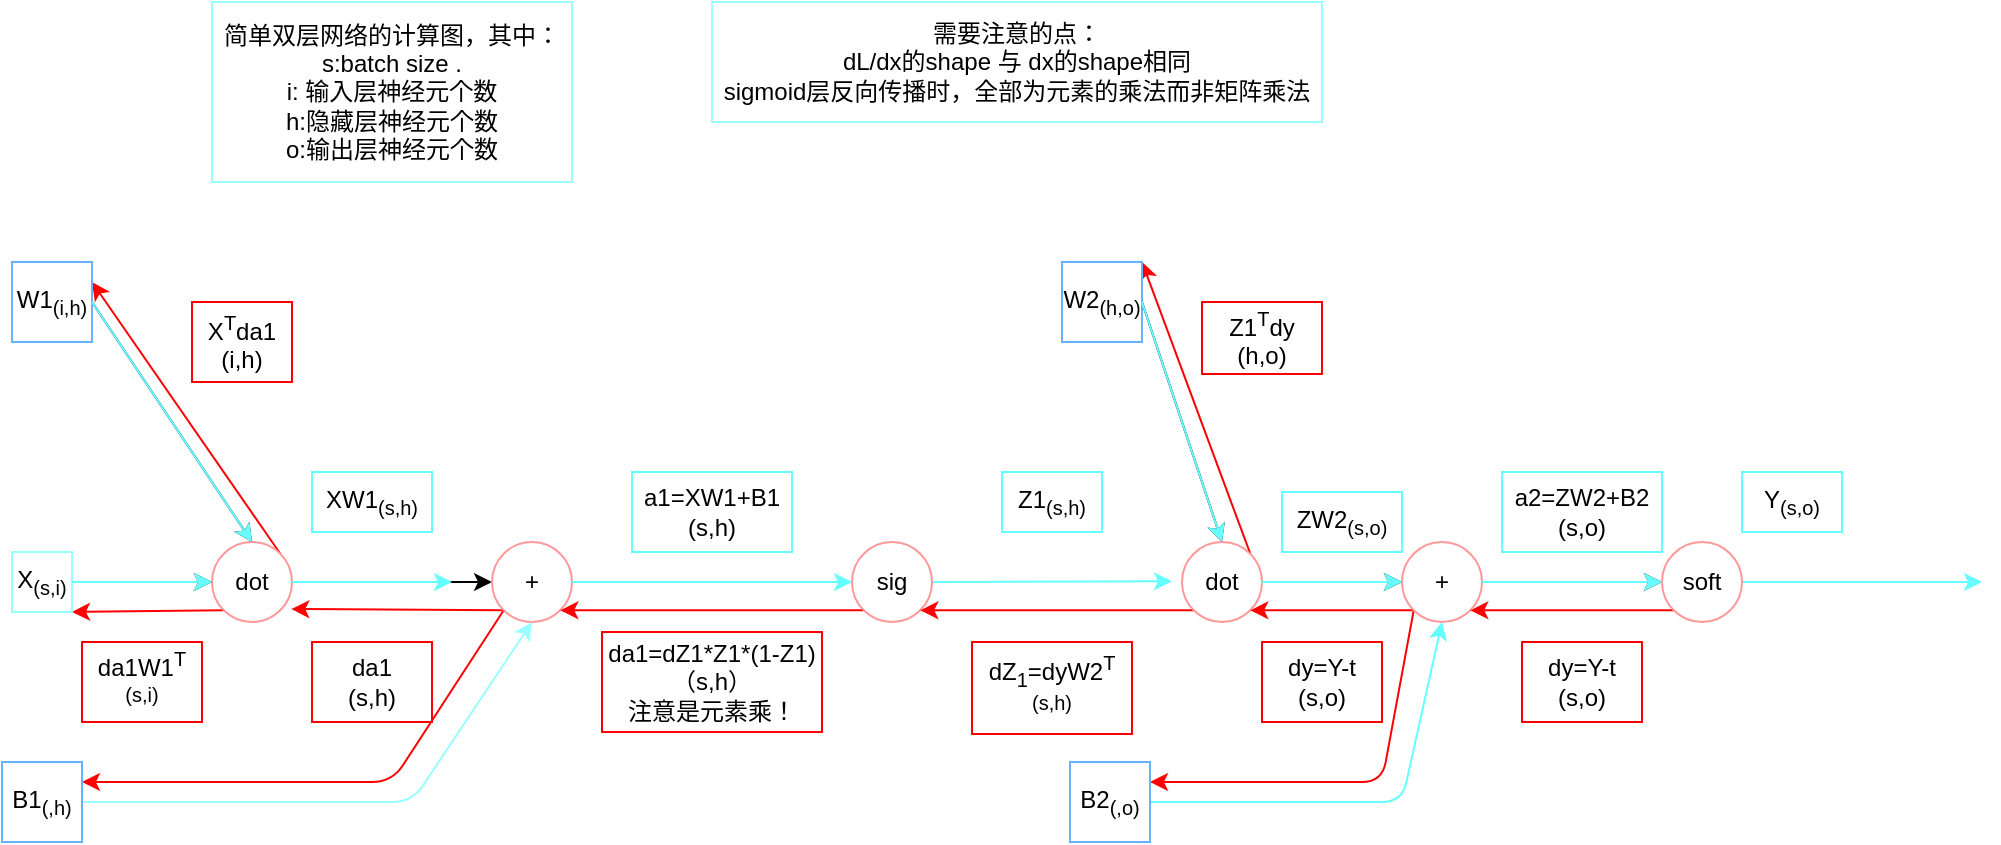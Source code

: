 <mxfile>
    <diagram id="HLEe1l2swjp_es9oc19s" name="第 1 页">
        <mxGraphModel dx="932" dy="667" grid="1" gridSize="10" guides="1" tooltips="1" connect="1" arrows="1" fold="1" page="1" pageScale="1" pageWidth="1169" pageHeight="827" math="0" shadow="0">
            <root>
                <mxCell id="0"/>
                <mxCell id="1" parent="0"/>
                <mxCell id="14" style="edgeStyle=none;html=1;exitX=1;exitY=0.5;exitDx=0;exitDy=0;entryX=0;entryY=0.5;entryDx=0;entryDy=0;" edge="1" parent="1" source="2" target="9">
                    <mxGeometry relative="1" as="geometry"/>
                </mxCell>
                <mxCell id="68" style="edgeStyle=none;html=1;exitX=0;exitY=1;exitDx=0;exitDy=0;entryX=1;entryY=1;entryDx=0;entryDy=0;strokeColor=#FF0000;" edge="1" parent="1" source="2" target="24">
                    <mxGeometry relative="1" as="geometry"/>
                </mxCell>
                <mxCell id="69" style="edgeStyle=none;html=1;exitX=1;exitY=0;exitDx=0;exitDy=0;entryX=1;entryY=0.25;entryDx=0;entryDy=0;strokeColor=#FF0000;" edge="1" parent="1" source="2" target="25">
                    <mxGeometry relative="1" as="geometry"/>
                </mxCell>
                <mxCell id="2" value="dot" style="ellipse;whiteSpace=wrap;html=1;aspect=fixed;strokeColor=#FF9999;" vertex="1" parent="1">
                    <mxGeometry x="110" y="280" width="40" height="40" as="geometry"/>
                </mxCell>
                <mxCell id="23" style="edgeStyle=none;html=1;exitX=0;exitY=1;exitDx=0;exitDy=0;entryX=0.992;entryY=0.838;entryDx=0;entryDy=0;entryPerimeter=0;strokeColor=#FF0000;" edge="1" parent="1" source="9" target="2">
                    <mxGeometry relative="1" as="geometry"/>
                </mxCell>
                <mxCell id="65" style="edgeStyle=none;html=1;exitX=0;exitY=1;exitDx=0;exitDy=0;entryX=1;entryY=0.25;entryDx=0;entryDy=0;strokeColor=#FF0000;" edge="1" parent="1" source="9" target="26">
                    <mxGeometry relative="1" as="geometry">
                        <Array as="points">
                            <mxPoint x="200" y="400"/>
                        </Array>
                    </mxGeometry>
                </mxCell>
                <mxCell id="9" value="+" style="ellipse;whiteSpace=wrap;html=1;aspect=fixed;strokeColor=#FF9999;" vertex="1" parent="1">
                    <mxGeometry x="250" y="280" width="40" height="40" as="geometry"/>
                </mxCell>
                <mxCell id="22" style="edgeStyle=none;html=1;exitX=0;exitY=1;exitDx=0;exitDy=0;entryX=1;entryY=1;entryDx=0;entryDy=0;strokeColor=#FF0000;" edge="1" parent="1" source="10" target="9">
                    <mxGeometry relative="1" as="geometry"/>
                </mxCell>
                <mxCell id="72" style="edgeStyle=none;html=1;exitX=1;exitY=0.5;exitDx=0;exitDy=0;strokeColor=#66FFFF;" edge="1" parent="1" source="10">
                    <mxGeometry relative="1" as="geometry">
                        <mxPoint x="590" y="299.667" as="targetPoint"/>
                    </mxGeometry>
                </mxCell>
                <mxCell id="10" value="sig" style="ellipse;whiteSpace=wrap;html=1;aspect=fixed;strokeColor=#FF9999;" vertex="1" parent="1">
                    <mxGeometry x="430" y="280" width="40" height="40" as="geometry"/>
                </mxCell>
                <mxCell id="17" style="edgeStyle=none;html=1;exitX=1;exitY=0.5;exitDx=0;exitDy=0;entryX=0;entryY=0.5;entryDx=0;entryDy=0;" edge="1" parent="1" source="11" target="12">
                    <mxGeometry relative="1" as="geometry"/>
                </mxCell>
                <mxCell id="21" style="edgeStyle=none;html=1;exitX=0;exitY=1;exitDx=0;exitDy=0;entryX=1;entryY=1;entryDx=0;entryDy=0;strokeColor=#FF0000;" edge="1" parent="1" source="11" target="10">
                    <mxGeometry relative="1" as="geometry"/>
                </mxCell>
                <mxCell id="67" style="edgeStyle=none;html=1;exitX=1;exitY=0;exitDx=0;exitDy=0;entryX=1;entryY=0;entryDx=0;entryDy=0;strokeColor=#FF0000;" edge="1" parent="1" source="11" target="34">
                    <mxGeometry relative="1" as="geometry"/>
                </mxCell>
                <mxCell id="11" value="dot" style="ellipse;whiteSpace=wrap;html=1;aspect=fixed;strokeColor=#FF9999;" vertex="1" parent="1">
                    <mxGeometry x="595" y="280" width="40" height="40" as="geometry"/>
                </mxCell>
                <mxCell id="18" style="edgeStyle=none;html=1;exitX=1;exitY=0.5;exitDx=0;exitDy=0;entryX=0;entryY=0.5;entryDx=0;entryDy=0;" edge="1" parent="1" source="12" target="13">
                    <mxGeometry relative="1" as="geometry"/>
                </mxCell>
                <mxCell id="20" style="edgeStyle=none;html=1;exitX=0;exitY=1;exitDx=0;exitDy=0;entryX=1;entryY=1;entryDx=0;entryDy=0;strokeColor=#FF0000;" edge="1" parent="1" source="12" target="11">
                    <mxGeometry relative="1" as="geometry"/>
                </mxCell>
                <mxCell id="66" style="edgeStyle=none;html=1;exitX=0;exitY=1;exitDx=0;exitDy=0;entryX=1;entryY=0.25;entryDx=0;entryDy=0;strokeColor=#FF0000;" edge="1" parent="1" source="12" target="36">
                    <mxGeometry relative="1" as="geometry">
                        <Array as="points">
                            <mxPoint x="695" y="400"/>
                        </Array>
                    </mxGeometry>
                </mxCell>
                <mxCell id="12" value="+" style="ellipse;whiteSpace=wrap;html=1;aspect=fixed;strokeColor=#FF9999;" vertex="1" parent="1">
                    <mxGeometry x="705" y="280" width="40" height="40" as="geometry"/>
                </mxCell>
                <mxCell id="19" style="edgeStyle=none;html=1;exitX=0;exitY=1;exitDx=0;exitDy=0;entryX=1;entryY=1;entryDx=0;entryDy=0;strokeColor=#FF0000;" edge="1" parent="1" source="13" target="12">
                    <mxGeometry relative="1" as="geometry"/>
                </mxCell>
                <mxCell id="40" style="edgeStyle=none;html=1;exitX=1;exitY=0.5;exitDx=0;exitDy=0;" edge="1" parent="1" source="13">
                    <mxGeometry relative="1" as="geometry">
                        <mxPoint x="875" y="299.724" as="targetPoint"/>
                    </mxGeometry>
                </mxCell>
                <mxCell id="71" style="edgeStyle=none;html=1;exitX=1;exitY=0.5;exitDx=0;exitDy=0;strokeColor=#66FFFF;" edge="1" parent="1" source="13">
                    <mxGeometry relative="1" as="geometry">
                        <mxPoint x="995" y="300" as="targetPoint"/>
                    </mxGeometry>
                </mxCell>
                <mxCell id="13" value="soft" style="ellipse;whiteSpace=wrap;html=1;aspect=fixed;strokeColor=#FF9999;" vertex="1" parent="1">
                    <mxGeometry x="835" y="280" width="40" height="40" as="geometry"/>
                </mxCell>
                <mxCell id="28" style="edgeStyle=none;html=1;exitX=1;exitY=0.5;exitDx=0;exitDy=0;entryX=0;entryY=0.5;entryDx=0;entryDy=0;" edge="1" parent="1" source="24" target="2">
                    <mxGeometry relative="1" as="geometry"/>
                </mxCell>
                <mxCell id="24" value="X&lt;sub&gt;(s,i)&lt;/sub&gt;" style="whiteSpace=wrap;html=1;aspect=fixed;strokeColor=#99FFFF;" vertex="1" parent="1">
                    <mxGeometry x="10" y="285" width="30" height="30" as="geometry"/>
                </mxCell>
                <mxCell id="29" style="edgeStyle=none;html=1;exitX=1;exitY=0.5;exitDx=0;exitDy=0;entryX=0.5;entryY=0;entryDx=0;entryDy=0;" edge="1" parent="1" source="25" target="2">
                    <mxGeometry relative="1" as="geometry"/>
                </mxCell>
                <mxCell id="25" value="W1&lt;sub&gt;(i,h)&lt;/sub&gt;" style="whiteSpace=wrap;html=1;aspect=fixed;strokeColor=#66B2FF;" vertex="1" parent="1">
                    <mxGeometry x="10" y="140" width="40" height="40" as="geometry"/>
                </mxCell>
                <mxCell id="30" style="edgeStyle=none;html=1;exitX=1;exitY=0.5;exitDx=0;exitDy=0;entryX=0.5;entryY=1;entryDx=0;entryDy=0;strokeColor=#99FFFF;" edge="1" parent="1" source="26" target="9">
                    <mxGeometry relative="1" as="geometry">
                        <Array as="points">
                            <mxPoint x="210" y="410"/>
                        </Array>
                    </mxGeometry>
                </mxCell>
                <mxCell id="26" value="B1&lt;sub&gt;(,h)&lt;/sub&gt;" style="whiteSpace=wrap;html=1;aspect=fixed;strokeColor=#66B2FF;" vertex="1" parent="1">
                    <mxGeometry x="5" y="390" width="40" height="40" as="geometry"/>
                </mxCell>
                <mxCell id="31" value="XW1&lt;sub&gt;(s,h)&lt;/sub&gt;" style="rounded=0;whiteSpace=wrap;html=1;strokeColor=#66FFFF;" vertex="1" parent="1">
                    <mxGeometry x="160" y="245" width="60" height="30" as="geometry"/>
                </mxCell>
                <mxCell id="32" value="a1=XW1+B1&lt;br&gt;(s,h)" style="rounded=0;whiteSpace=wrap;html=1;strokeColor=#66FFFF;" vertex="1" parent="1">
                    <mxGeometry x="320" y="245" width="80" height="40" as="geometry"/>
                </mxCell>
                <mxCell id="33" value="Z1&lt;sub&gt;(s,h)&lt;/sub&gt;" style="rounded=0;whiteSpace=wrap;html=1;strokeColor=#66FFFF;" vertex="1" parent="1">
                    <mxGeometry x="505" y="245" width="50" height="30" as="geometry"/>
                </mxCell>
                <mxCell id="35" style="edgeStyle=none;html=1;exitX=1;exitY=0.5;exitDx=0;exitDy=0;entryX=0.5;entryY=0;entryDx=0;entryDy=0;" edge="1" parent="1" target="11">
                    <mxGeometry relative="1" as="geometry">
                        <mxPoint x="575" y="160.0" as="sourcePoint"/>
                    </mxGeometry>
                </mxCell>
                <mxCell id="34" value="W2&lt;sub&gt;(h,o)&lt;/sub&gt;" style="whiteSpace=wrap;html=1;aspect=fixed;strokeColor=#66B2FF;" vertex="1" parent="1">
                    <mxGeometry x="535" y="140" width="40" height="40" as="geometry"/>
                </mxCell>
                <mxCell id="45" style="edgeStyle=none;html=1;exitX=1;exitY=0.5;exitDx=0;exitDy=0;entryX=0.5;entryY=1;entryDx=0;entryDy=0;strokeColor=#66FFFF;" edge="1" parent="1" target="12">
                    <mxGeometry relative="1" as="geometry">
                        <mxPoint x="579" y="410.0" as="sourcePoint"/>
                        <Array as="points">
                            <mxPoint x="705" y="410"/>
                        </Array>
                    </mxGeometry>
                </mxCell>
                <mxCell id="36" value="B2&lt;sub&gt;(,o)&lt;/sub&gt;" style="whiteSpace=wrap;html=1;aspect=fixed;strokeColor=#66B2FF;" vertex="1" parent="1">
                    <mxGeometry x="539" y="390" width="40" height="40" as="geometry"/>
                </mxCell>
                <mxCell id="38" value="ZW2&lt;sub&gt;(s,o)&lt;/sub&gt;" style="rounded=0;whiteSpace=wrap;html=1;strokeColor=#66FFFF;" vertex="1" parent="1">
                    <mxGeometry x="645" y="255" width="60" height="30" as="geometry"/>
                </mxCell>
                <mxCell id="39" value="a2=ZW2+B2&lt;br&gt;(s,o)" style="rounded=0;whiteSpace=wrap;html=1;" vertex="1" parent="1">
                    <mxGeometry x="755" y="245" width="80" height="40" as="geometry"/>
                </mxCell>
                <mxCell id="41" value="Y&lt;sub&gt;(s,o)&lt;/sub&gt;" style="rounded=0;whiteSpace=wrap;html=1;strokeColor=#66FFFF;" vertex="1" parent="1">
                    <mxGeometry x="875" y="245" width="50" height="30" as="geometry"/>
                </mxCell>
                <mxCell id="43" value="dy=Y-t&lt;br&gt;(s,o)" style="rounded=0;whiteSpace=wrap;html=1;strokeColor=#FF0000;" vertex="1" parent="1">
                    <mxGeometry x="635" y="330" width="60" height="40" as="geometry"/>
                </mxCell>
                <mxCell id="44" value="dy=Y-t&lt;br&gt;(s,o)" style="rounded=0;whiteSpace=wrap;html=1;strokeColor=#FF0000;" vertex="1" parent="1">
                    <mxGeometry x="765" y="330" width="60" height="40" as="geometry"/>
                </mxCell>
                <mxCell id="46" value="dZ&lt;sub&gt;1&lt;/sub&gt;=dyW2&lt;sup&gt;T&lt;br&gt;(s,h)&lt;br&gt;&lt;/sup&gt;" style="rounded=0;whiteSpace=wrap;html=1;strokeColor=#FF0000;" vertex="1" parent="1">
                    <mxGeometry x="490" y="330" width="80" height="46" as="geometry"/>
                </mxCell>
                <mxCell id="48" value="Z1&lt;sup&gt;T&lt;/sup&gt;dy&lt;br&gt;(h,o)" style="rounded=0;whiteSpace=wrap;html=1;strokeColor=#FF0000;" vertex="1" parent="1">
                    <mxGeometry x="605" y="160" width="60" height="36" as="geometry"/>
                </mxCell>
                <mxCell id="49" value="da1=dZ1*Z1*(1-Z1)&lt;br&gt;（s,h）&lt;br&gt;注意是元素乘！" style="rounded=0;whiteSpace=wrap;html=1;strokeColor=#FF0000;" vertex="1" parent="1">
                    <mxGeometry x="305" y="325" width="110" height="50" as="geometry"/>
                </mxCell>
                <mxCell id="50" value="da1&lt;br&gt;(s,h)" style="rounded=0;whiteSpace=wrap;html=1;strokeColor=#FF0000;" vertex="1" parent="1">
                    <mxGeometry x="160" y="330" width="60" height="40" as="geometry"/>
                </mxCell>
                <mxCell id="51" value="X&lt;sup&gt;T&lt;/sup&gt;da1&lt;br&gt;(i,h)" style="rounded=0;whiteSpace=wrap;html=1;strokeColor=#FF0000;" vertex="1" parent="1">
                    <mxGeometry x="100" y="160" width="50" height="40" as="geometry"/>
                </mxCell>
                <mxCell id="52" value="da1W1&lt;sup&gt;T&lt;br&gt;(s,i)&lt;br&gt;&lt;/sup&gt;" style="rounded=0;whiteSpace=wrap;html=1;strokeColor=#FF0000;" vertex="1" parent="1">
                    <mxGeometry x="45" y="330" width="60" height="40" as="geometry"/>
                </mxCell>
                <mxCell id="53" value="简单双层网络的计算图，其中：&lt;br&gt;s:batch size . &lt;br&gt;i: 输入层神经元个数&lt;br&gt;h:隐藏层神经元个数&lt;br&gt;o:输出层神经元个数" style="rounded=0;whiteSpace=wrap;html=1;strokeColor=#99FFFF;" vertex="1" parent="1">
                    <mxGeometry x="110" y="10" width="180" height="90" as="geometry"/>
                </mxCell>
                <mxCell id="54" value="需要注意的点：&lt;br&gt;dL/dx的shape 与 dx的shape相同&lt;br&gt;sigmoid层反向传播时，全部为元素的乘法而非矩阵乘法" style="rounded=0;whiteSpace=wrap;html=1;strokeColor=#99FFFF;" vertex="1" parent="1">
                    <mxGeometry x="360" y="10" width="305" height="60" as="geometry"/>
                </mxCell>
                <mxCell id="55" style="edgeStyle=none;html=1;exitX=1;exitY=0.5;exitDx=0;exitDy=0;entryX=0;entryY=0.5;entryDx=0;entryDy=0;strokeColor=#66FFFF;" edge="1" parent="1">
                    <mxGeometry relative="1" as="geometry">
                        <mxPoint x="40" y="300.0" as="sourcePoint"/>
                        <mxPoint x="110.0" y="300.0" as="targetPoint"/>
                    </mxGeometry>
                </mxCell>
                <mxCell id="56" style="edgeStyle=none;html=1;exitX=1;exitY=0.5;exitDx=0;exitDy=0;entryX=0.5;entryY=0;entryDx=0;entryDy=0;strokeColor=#66FFFF;" edge="1" parent="1">
                    <mxGeometry relative="1" as="geometry">
                        <mxPoint x="50" y="160.0" as="sourcePoint"/>
                        <mxPoint x="130.0" y="280.0" as="targetPoint"/>
                    </mxGeometry>
                </mxCell>
                <mxCell id="58" style="edgeStyle=none;html=1;exitX=1;exitY=0.5;exitDx=0;exitDy=0;entryX=0;entryY=0.5;entryDx=0;entryDy=0;strokeColor=#66FFFF;" edge="1" parent="1">
                    <mxGeometry relative="1" as="geometry">
                        <mxPoint x="150.0" y="300.0" as="sourcePoint"/>
                        <mxPoint x="230.0" y="300.0" as="targetPoint"/>
                    </mxGeometry>
                </mxCell>
                <mxCell id="59" style="edgeStyle=none;html=1;entryX=0;entryY=0.5;entryDx=0;entryDy=0;strokeColor=#66FFFF;" edge="1" parent="1" target="10">
                    <mxGeometry relative="1" as="geometry">
                        <mxPoint x="290" y="300" as="sourcePoint"/>
                        <mxPoint x="370.0" y="300.0" as="targetPoint"/>
                    </mxGeometry>
                </mxCell>
                <mxCell id="61" style="edgeStyle=none;html=1;exitX=1;exitY=0.5;exitDx=0;exitDy=0;entryX=0;entryY=0.5;entryDx=0;entryDy=0;strokeColor=#66FFFF;" edge="1" parent="1">
                    <mxGeometry relative="1" as="geometry">
                        <mxPoint x="635" y="300.0" as="sourcePoint"/>
                        <mxPoint x="705" y="300.0" as="targetPoint"/>
                    </mxGeometry>
                </mxCell>
                <mxCell id="62" style="edgeStyle=none;html=1;exitX=1;exitY=0.5;exitDx=0;exitDy=0;entryX=0.5;entryY=0;entryDx=0;entryDy=0;strokeColor=#66FFFF;" edge="1" parent="1">
                    <mxGeometry relative="1" as="geometry">
                        <mxPoint x="575" y="160.0" as="sourcePoint"/>
                        <mxPoint x="615" y="280.0" as="targetPoint"/>
                    </mxGeometry>
                </mxCell>
                <mxCell id="63" style="edgeStyle=none;html=1;exitX=1;exitY=0.5;exitDx=0;exitDy=0;entryX=0;entryY=0.5;entryDx=0;entryDy=0;strokeColor=#66FFFF;" edge="1" parent="1">
                    <mxGeometry relative="1" as="geometry">
                        <mxPoint x="745" y="300.0" as="sourcePoint"/>
                        <mxPoint x="835.0" y="300.0" as="targetPoint"/>
                    </mxGeometry>
                </mxCell>
                <mxCell id="64" value="a2=ZW2+B2&lt;br&gt;(s,o)" style="rounded=0;whiteSpace=wrap;html=1;strokeColor=#66FFFF;" vertex="1" parent="1">
                    <mxGeometry x="755" y="245" width="80" height="40" as="geometry"/>
                </mxCell>
            </root>
        </mxGraphModel>
    </diagram>
</mxfile>